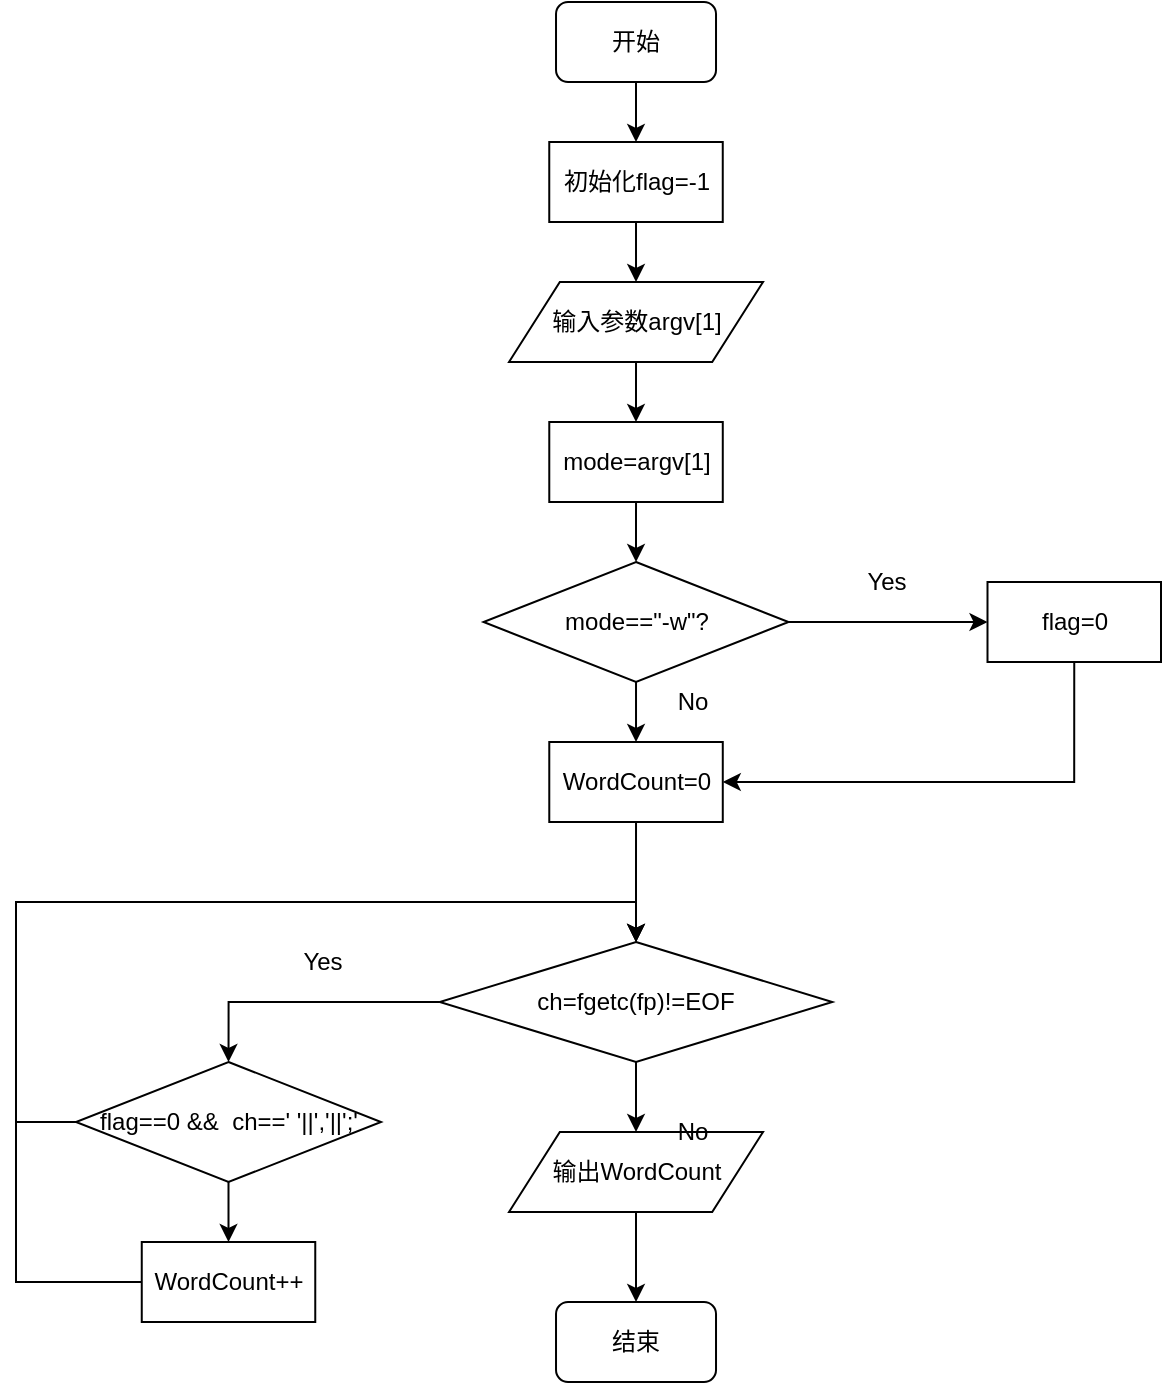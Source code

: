 <mxfile version="13.1.4" type="github"><diagram id="2kNoAHbApD6171Nw-UMV" name="Page-1"><mxGraphModel dx="1490" dy="582" grid="1" gridSize="10" guides="1" tooltips="1" connect="1" arrows="1" fold="1" page="1" pageScale="1" pageWidth="827" pageHeight="1169" math="0" shadow="0"><root><mxCell id="0"/><mxCell id="1" parent="0"/><mxCell id="k22w4feBsKnxli33szns-13" style="edgeStyle=orthogonalEdgeStyle;rounded=0;orthogonalLoop=1;jettySize=auto;html=1;exitX=0.5;exitY=1;exitDx=0;exitDy=0;entryX=0.5;entryY=0;entryDx=0;entryDy=0;" edge="1" parent="1" source="k22w4feBsKnxli33szns-1" target="k22w4feBsKnxli33szns-7"><mxGeometry relative="1" as="geometry"/></mxCell><mxCell id="k22w4feBsKnxli33szns-1" value="&lt;span style=&quot;background-color: rgb(255 , 255 , 255)&quot;&gt;开始&lt;/span&gt;" style="rounded=1;whiteSpace=wrap;html=1;strokeColor=#000000;" vertex="1" parent="1"><mxGeometry x="320.01" y="20" width="80" height="40" as="geometry"/></mxCell><mxCell id="k22w4feBsKnxli33szns-18" style="edgeStyle=orthogonalEdgeStyle;rounded=0;orthogonalLoop=1;jettySize=auto;html=1;exitX=0.5;exitY=1;exitDx=0;exitDy=0;" edge="1" parent="1" source="k22w4feBsKnxli33szns-2" target="k22w4feBsKnxli33szns-3"><mxGeometry relative="1" as="geometry"/></mxCell><mxCell id="k22w4feBsKnxli33szns-2" value="输入参数argv[1]" style="shape=parallelogram;perimeter=parallelogramPerimeter;whiteSpace=wrap;html=1;strokeColor=#000000;" vertex="1" parent="1"><mxGeometry x="296.51" y="160" width="127" height="40" as="geometry"/></mxCell><mxCell id="k22w4feBsKnxli33szns-26" style="edgeStyle=orthogonalEdgeStyle;rounded=0;orthogonalLoop=1;jettySize=auto;html=1;exitX=0.5;exitY=1;exitDx=0;exitDy=0;entryX=0.5;entryY=0;entryDx=0;entryDy=0;" edge="1" parent="1" source="k22w4feBsKnxli33szns-3" target="k22w4feBsKnxli33szns-8"><mxGeometry relative="1" as="geometry"/></mxCell><mxCell id="k22w4feBsKnxli33szns-3" value="mode=argv[1]" style="rounded=0;whiteSpace=wrap;html=1;strokeColor=#000000;" vertex="1" parent="1"><mxGeometry x="316.64" y="230" width="86.75" height="40" as="geometry"/></mxCell><mxCell id="k22w4feBsKnxli33szns-14" style="edgeStyle=orthogonalEdgeStyle;rounded=0;orthogonalLoop=1;jettySize=auto;html=1;exitX=0.5;exitY=1;exitDx=0;exitDy=0;entryX=0.5;entryY=0;entryDx=0;entryDy=0;" edge="1" parent="1" source="k22w4feBsKnxli33szns-7" target="k22w4feBsKnxli33szns-2"><mxGeometry relative="1" as="geometry"/></mxCell><mxCell id="k22w4feBsKnxli33szns-7" value="初始化flag=-1" style="rounded=0;whiteSpace=wrap;html=1;strokeColor=#000000;" vertex="1" parent="1"><mxGeometry x="316.63" y="90" width="86.75" height="40" as="geometry"/></mxCell><mxCell id="k22w4feBsKnxli33szns-31" style="edgeStyle=orthogonalEdgeStyle;rounded=0;orthogonalLoop=1;jettySize=auto;html=1;entryX=0;entryY=0.5;entryDx=0;entryDy=0;" edge="1" parent="1" source="k22w4feBsKnxli33szns-8" target="k22w4feBsKnxli33szns-9"><mxGeometry relative="1" as="geometry"/></mxCell><mxCell id="k22w4feBsKnxli33szns-32" style="edgeStyle=orthogonalEdgeStyle;rounded=0;orthogonalLoop=1;jettySize=auto;html=1;exitX=0.5;exitY=1;exitDx=0;exitDy=0;entryX=0.5;entryY=0;entryDx=0;entryDy=0;" edge="1" parent="1" source="k22w4feBsKnxli33szns-8" target="k22w4feBsKnxli33szns-11"><mxGeometry relative="1" as="geometry"/></mxCell><mxCell id="k22w4feBsKnxli33szns-8" value="mode==&quot;-w&quot;?" style="rhombus;whiteSpace=wrap;html=1;strokeColor=#000000;" vertex="1" parent="1"><mxGeometry x="283.76" y="300" width="152.5" height="60" as="geometry"/></mxCell><mxCell id="k22w4feBsKnxli33szns-33" style="edgeStyle=orthogonalEdgeStyle;rounded=0;orthogonalLoop=1;jettySize=auto;html=1;exitX=0.5;exitY=1;exitDx=0;exitDy=0;entryX=1;entryY=0.5;entryDx=0;entryDy=0;" edge="1" parent="1" source="k22w4feBsKnxli33szns-9" target="k22w4feBsKnxli33szns-11"><mxGeometry relative="1" as="geometry"/></mxCell><mxCell id="k22w4feBsKnxli33szns-42" style="edgeStyle=orthogonalEdgeStyle;rounded=0;orthogonalLoop=1;jettySize=auto;html=1;exitX=0.75;exitY=1;exitDx=0;exitDy=0;" edge="1" parent="1" source="k22w4feBsKnxli33szns-9"><mxGeometry relative="1" as="geometry"><mxPoint x="601" y="330" as="targetPoint"/></mxGeometry></mxCell><mxCell id="k22w4feBsKnxli33szns-9" value="flag=0" style="rounded=0;whiteSpace=wrap;html=1;strokeColor=#000000;" vertex="1" parent="1"><mxGeometry x="535.75" y="310" width="86.75" height="40" as="geometry"/></mxCell><mxCell id="k22w4feBsKnxli33szns-35" style="edgeStyle=orthogonalEdgeStyle;rounded=0;orthogonalLoop=1;jettySize=auto;html=1;exitX=0.5;exitY=1;exitDx=0;exitDy=0;entryX=0.5;entryY=0;entryDx=0;entryDy=0;" edge="1" parent="1" source="k22w4feBsKnxli33szns-11" target="k22w4feBsKnxli33szns-12"><mxGeometry relative="1" as="geometry"><Array as="points"><mxPoint x="360" y="460"/><mxPoint x="360" y="460"/></Array></mxGeometry></mxCell><mxCell id="k22w4feBsKnxli33szns-11" value="WordCount=0" style="rounded=0;whiteSpace=wrap;html=1;strokeColor=#000000;" vertex="1" parent="1"><mxGeometry x="316.64" y="390" width="86.75" height="40" as="geometry"/></mxCell><mxCell id="k22w4feBsKnxli33szns-54" style="edgeStyle=orthogonalEdgeStyle;rounded=0;orthogonalLoop=1;jettySize=auto;html=1;exitX=0.5;exitY=1;exitDx=0;exitDy=0;entryX=0.5;entryY=0;entryDx=0;entryDy=0;" edge="1" parent="1" source="k22w4feBsKnxli33szns-12" target="k22w4feBsKnxli33szns-47"><mxGeometry relative="1" as="geometry"/></mxCell><mxCell id="k22w4feBsKnxli33szns-57" style="edgeStyle=orthogonalEdgeStyle;rounded=0;orthogonalLoop=1;jettySize=auto;html=1;exitX=0;exitY=0.5;exitDx=0;exitDy=0;entryX=0.5;entryY=0;entryDx=0;entryDy=0;" edge="1" parent="1" source="k22w4feBsKnxli33szns-12" target="k22w4feBsKnxli33szns-37"><mxGeometry relative="1" as="geometry"/></mxCell><mxCell id="k22w4feBsKnxli33szns-12" value="ch=fgetc(fp)!=EOF" style="rhombus;whiteSpace=wrap;html=1;strokeColor=#000000;" vertex="1" parent="1"><mxGeometry x="261.89" y="490" width="196.24" height="60" as="geometry"/></mxCell><mxCell id="k22w4feBsKnxli33szns-29" value="Yes&lt;br&gt;" style="text;html=1;align=center;verticalAlign=middle;resizable=0;points=[];autosize=1;" vertex="1" parent="1"><mxGeometry x="470" y="300" width="30" height="20" as="geometry"/></mxCell><mxCell id="k22w4feBsKnxli33szns-34" value="No" style="text;html=1;align=center;verticalAlign=middle;resizable=0;points=[];autosize=1;" vertex="1" parent="1"><mxGeometry x="373.38" y="360" width="30" height="20" as="geometry"/></mxCell><mxCell id="k22w4feBsKnxli33szns-45" style="edgeStyle=orthogonalEdgeStyle;rounded=0;orthogonalLoop=1;jettySize=auto;html=1;exitX=0.5;exitY=1;exitDx=0;exitDy=0;entryX=0.5;entryY=0;entryDx=0;entryDy=0;" edge="1" parent="1" source="k22w4feBsKnxli33szns-37" target="k22w4feBsKnxli33szns-43"><mxGeometry relative="1" as="geometry"/></mxCell><mxCell id="k22w4feBsKnxli33szns-69" style="edgeStyle=orthogonalEdgeStyle;rounded=0;orthogonalLoop=1;jettySize=auto;html=1;exitX=0;exitY=0.5;exitDx=0;exitDy=0;entryX=0.5;entryY=0;entryDx=0;entryDy=0;" edge="1" parent="1" source="k22w4feBsKnxli33szns-37" target="k22w4feBsKnxli33szns-12"><mxGeometry relative="1" as="geometry"><Array as="points"><mxPoint x="50" y="580"/><mxPoint x="50" y="470"/><mxPoint x="360" y="470"/></Array></mxGeometry></mxCell><mxCell id="k22w4feBsKnxli33szns-37" value="flag==0 &amp;amp;&amp;amp;&amp;nbsp; ch==' '||','||';'" style="rhombus;whiteSpace=wrap;html=1;strokeColor=#000000;" vertex="1" parent="1"><mxGeometry x="80.01" y="550" width="152.5" height="60" as="geometry"/></mxCell><mxCell id="k22w4feBsKnxli33szns-70" style="edgeStyle=orthogonalEdgeStyle;rounded=0;orthogonalLoop=1;jettySize=auto;html=1;exitX=0;exitY=0.5;exitDx=0;exitDy=0;entryX=0.5;entryY=0;entryDx=0;entryDy=0;" edge="1" parent="1" source="k22w4feBsKnxli33szns-43" target="k22w4feBsKnxli33szns-12"><mxGeometry relative="1" as="geometry"><Array as="points"><mxPoint x="50" y="660"/><mxPoint x="50" y="470"/><mxPoint x="360" y="470"/></Array></mxGeometry></mxCell><mxCell id="k22w4feBsKnxli33szns-43" value="WordCount++" style="rounded=0;whiteSpace=wrap;html=1;strokeColor=#000000;" vertex="1" parent="1"><mxGeometry x="112.88" y="640" width="86.75" height="40" as="geometry"/></mxCell><mxCell id="k22w4feBsKnxli33szns-56" style="edgeStyle=orthogonalEdgeStyle;rounded=0;orthogonalLoop=1;jettySize=auto;html=1;exitX=0.5;exitY=1;exitDx=0;exitDy=0;entryX=0.5;entryY=0;entryDx=0;entryDy=0;" edge="1" parent="1" source="k22w4feBsKnxli33szns-47" target="k22w4feBsKnxli33szns-48"><mxGeometry relative="1" as="geometry"/></mxCell><mxCell id="k22w4feBsKnxli33szns-47" value="输出WordCount" style="shape=parallelogram;perimeter=parallelogramPerimeter;whiteSpace=wrap;html=1;strokeColor=#000000;" vertex="1" parent="1"><mxGeometry x="296.51" y="585" width="127" height="40" as="geometry"/></mxCell><mxCell id="k22w4feBsKnxli33szns-48" value="&lt;span style=&quot;background-color: rgb(255 , 255 , 255)&quot;&gt;结束&lt;/span&gt;" style="rounded=1;whiteSpace=wrap;html=1;strokeColor=#000000;" vertex="1" parent="1"><mxGeometry x="320.01" y="670" width="80" height="40" as="geometry"/></mxCell><mxCell id="k22w4feBsKnxli33szns-62" value="Yes" style="text;html=1;align=center;verticalAlign=middle;resizable=0;points=[];autosize=1;" vertex="1" parent="1"><mxGeometry x="187.51" y="490" width="30" height="20" as="geometry"/></mxCell><mxCell id="k22w4feBsKnxli33szns-63" value="No" style="text;html=1;align=center;verticalAlign=middle;resizable=0;points=[];autosize=1;" vertex="1" parent="1"><mxGeometry x="373.39" y="575" width="30" height="20" as="geometry"/></mxCell></root></mxGraphModel></diagram></mxfile>